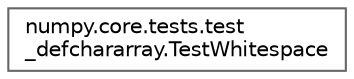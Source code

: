 digraph "Graphical Class Hierarchy"
{
 // LATEX_PDF_SIZE
  bgcolor="transparent";
  edge [fontname=Helvetica,fontsize=10,labelfontname=Helvetica,labelfontsize=10];
  node [fontname=Helvetica,fontsize=10,shape=box,height=0.2,width=0.4];
  rankdir="LR";
  Node0 [id="Node000000",label="numpy.core.tests.test\l_defchararray.TestWhitespace",height=0.2,width=0.4,color="grey40", fillcolor="white", style="filled",URL="$d0/de4/classnumpy_1_1core_1_1tests_1_1test__defchararray_1_1TestWhitespace.html",tooltip=" "];
}
